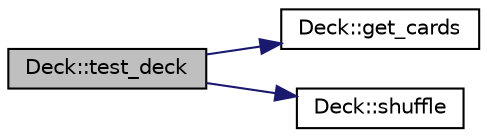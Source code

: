 digraph "Deck::test_deck"
{
 // INTERACTIVE_SVG=YES
 // LATEX_PDF_SIZE
  edge [fontname="Helvetica",fontsize="10",labelfontname="Helvetica",labelfontsize="10"];
  node [fontname="Helvetica",fontsize="10",shape=record];
  rankdir="LR";
  Node1 [label="Deck::test_deck",height=0.2,width=0.4,color="black", fillcolor="grey75", style="filled", fontcolor="black",tooltip="Tests the Deck class functionality."];
  Node1 -> Node2 [color="midnightblue",fontsize="10",style="solid",fontname="Helvetica"];
  Node2 [label="Deck::get_cards",height=0.2,width=0.4,color="black", fillcolor="white", style="filled",URL="$class_deck.html#a2fe0172048296260450a74035a34db9b",tooltip="Retrieves the current set of cards in the deck."];
  Node1 -> Node3 [color="midnightblue",fontsize="10",style="solid",fontname="Helvetica"];
  Node3 [label="Deck::shuffle",height=0.2,width=0.4,color="black", fillcolor="white", style="filled",URL="$class_deck.html#ae5a1e52ab00ae5924f2bc6b730dba3eb",tooltip="Shuffles the deck of cards."];
}

